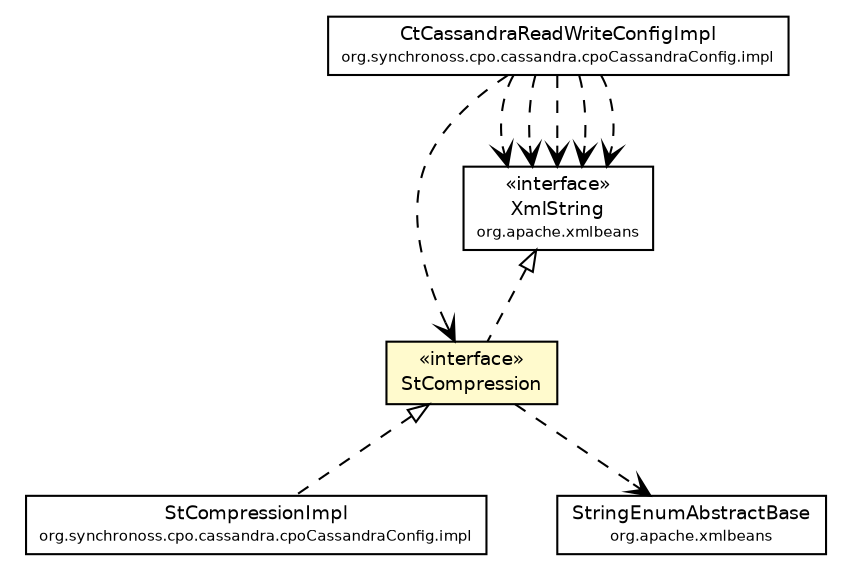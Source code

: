 #!/usr/local/bin/dot
#
# Class diagram 
# Generated by UmlGraph version 4.6 (http://www.spinellis.gr/sw/umlgraph)
#

digraph G {
	edge [fontname="Helvetica",fontsize=10,labelfontname="Helvetica",labelfontsize=10];
	node [fontname="Helvetica",fontsize=10,shape=plaintext];
	// org.synchronoss.cpo.cassandra.cpoCassandraConfig.StCompression
	c52100 [label=<<table border="0" cellborder="1" cellspacing="0" cellpadding="2" port="p" bgcolor="lemonChiffon" href="./StCompression.html">
		<tr><td><table border="0" cellspacing="0" cellpadding="1">
			<tr><td> &laquo;interface&raquo; </td></tr>
			<tr><td> StCompression </td></tr>
		</table></td></tr>
		</table>>, fontname="Helvetica", fontcolor="black", fontsize=9.0];
	// org.synchronoss.cpo.cassandra.cpoCassandraConfig.impl.CtCassandraReadWriteConfigImpl
	c52103 [label=<<table border="0" cellborder="1" cellspacing="0" cellpadding="2" port="p" href="./impl/CtCassandraReadWriteConfigImpl.html">
		<tr><td><table border="0" cellspacing="0" cellpadding="1">
			<tr><td> CtCassandraReadWriteConfigImpl </td></tr>
			<tr><td><font point-size="7.0"> org.synchronoss.cpo.cassandra.cpoCassandraConfig.impl </font></td></tr>
		</table></td></tr>
		</table>>, fontname="Helvetica", fontcolor="black", fontsize=9.0];
	// org.synchronoss.cpo.cassandra.cpoCassandraConfig.impl.StCompressionImpl
	c52105 [label=<<table border="0" cellborder="1" cellspacing="0" cellpadding="2" port="p" href="./impl/StCompressionImpl.html">
		<tr><td><table border="0" cellspacing="0" cellpadding="1">
			<tr><td> StCompressionImpl </td></tr>
			<tr><td><font point-size="7.0"> org.synchronoss.cpo.cassandra.cpoCassandraConfig.impl </font></td></tr>
		</table></td></tr>
		</table>>, fontname="Helvetica", fontcolor="black", fontsize=9.0];
	//org.synchronoss.cpo.cassandra.cpoCassandraConfig.StCompression implements org.apache.xmlbeans.XmlString
	c52110:p -> c52100:p [dir=back,arrowtail=empty,style=dashed];
	//org.synchronoss.cpo.cassandra.cpoCassandraConfig.impl.StCompressionImpl implements org.synchronoss.cpo.cassandra.cpoCassandraConfig.StCompression
	c52100:p -> c52105:p [dir=back,arrowtail=empty,style=dashed];
	// org.synchronoss.cpo.cassandra.cpoCassandraConfig.StCompression DEPEND org.apache.xmlbeans.StringEnumAbstractBase
	c52100:p -> c52111:p [taillabel="", label="", headlabel="", fontname="Helvetica", fontcolor="black", fontsize=10.0, color="black", arrowhead=open, style=dashed];
	// org.synchronoss.cpo.cassandra.cpoCassandraConfig.impl.CtCassandraReadWriteConfigImpl DEPEND org.apache.xmlbeans.XmlString
	c52103:p -> c52110:p [taillabel="", label="", headlabel="", fontname="Helvetica", fontcolor="black", fontsize=10.0, color="black", arrowhead=open, style=dashed];
	// org.synchronoss.cpo.cassandra.cpoCassandraConfig.impl.CtCassandraReadWriteConfigImpl DEPEND org.apache.xmlbeans.XmlString
	c52103:p -> c52110:p [taillabel="", label="", headlabel="", fontname="Helvetica", fontcolor="black", fontsize=10.0, color="black", arrowhead=open, style=dashed];
	// org.synchronoss.cpo.cassandra.cpoCassandraConfig.impl.CtCassandraReadWriteConfigImpl DEPEND org.apache.xmlbeans.XmlString
	c52103:p -> c52110:p [taillabel="", label="", headlabel="", fontname="Helvetica", fontcolor="black", fontsize=10.0, color="black", arrowhead=open, style=dashed];
	// org.synchronoss.cpo.cassandra.cpoCassandraConfig.impl.CtCassandraReadWriteConfigImpl DEPEND org.apache.xmlbeans.XmlString
	c52103:p -> c52110:p [taillabel="", label="", headlabel="", fontname="Helvetica", fontcolor="black", fontsize=10.0, color="black", arrowhead=open, style=dashed];
	// org.synchronoss.cpo.cassandra.cpoCassandraConfig.impl.CtCassandraReadWriteConfigImpl DEPEND org.synchronoss.cpo.cassandra.cpoCassandraConfig.StCompression
	c52103:p -> c52100:p [taillabel="", label="", headlabel="", fontname="Helvetica", fontcolor="black", fontsize=10.0, color="black", arrowhead=open, style=dashed];
	// org.synchronoss.cpo.cassandra.cpoCassandraConfig.impl.CtCassandraReadWriteConfigImpl DEPEND org.apache.xmlbeans.XmlString
	c52103:p -> c52110:p [taillabel="", label="", headlabel="", fontname="Helvetica", fontcolor="black", fontsize=10.0, color="black", arrowhead=open, style=dashed];
	// org.apache.xmlbeans.StringEnumAbstractBase
	c52111 [label=<<table border="0" cellborder="1" cellspacing="0" cellpadding="2" port="p" href="http://java.sun.com/j2se/1.4.2/docs/api/org/apache/xmlbeans/StringEnumAbstractBase.html">
		<tr><td><table border="0" cellspacing="0" cellpadding="1">
			<tr><td> StringEnumAbstractBase </td></tr>
			<tr><td><font point-size="7.0"> org.apache.xmlbeans </font></td></tr>
		</table></td></tr>
		</table>>, fontname="Helvetica", fontcolor="black", fontsize=9.0];
	// org.apache.xmlbeans.XmlString
	c52110 [label=<<table border="0" cellborder="1" cellspacing="0" cellpadding="2" port="p" href="http://java.sun.com/j2se/1.4.2/docs/api/org/apache/xmlbeans/XmlString.html">
		<tr><td><table border="0" cellspacing="0" cellpadding="1">
			<tr><td> &laquo;interface&raquo; </td></tr>
			<tr><td> XmlString </td></tr>
			<tr><td><font point-size="7.0"> org.apache.xmlbeans </font></td></tr>
		</table></td></tr>
		</table>>, fontname="Helvetica", fontcolor="black", fontsize=9.0];
}

